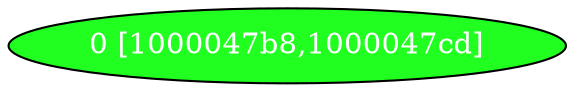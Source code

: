 diGraph tar{
	tar_0  [style=filled fillcolor="#20FF20" fontcolor="#ffffff" shape=oval label="0 [1000047b8,1000047cd]"]


}